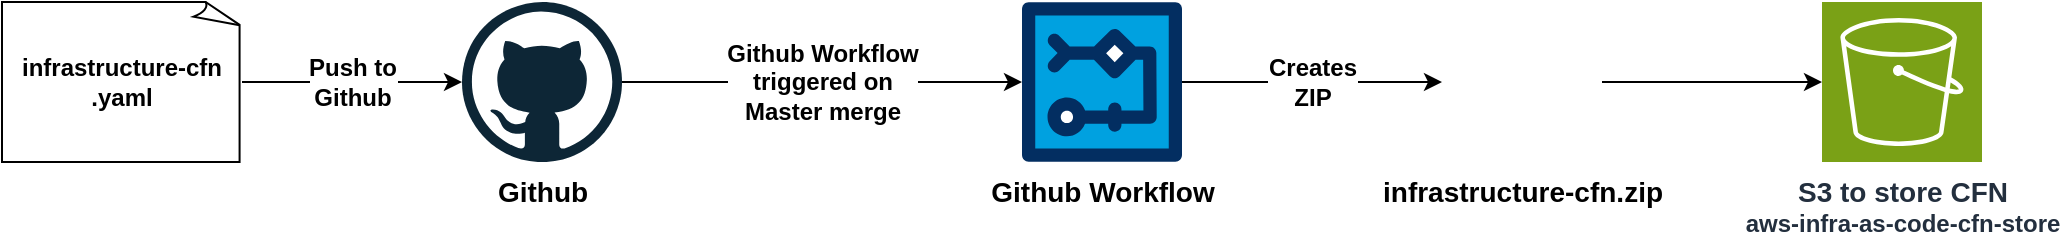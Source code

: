 <mxfile version="24.2.2" type="device">
  <diagram name="Page-1" id="jx741WVj_RJFd6O5MR8i">
    <mxGraphModel dx="2412" dy="810" grid="1" gridSize="10" guides="1" tooltips="1" connect="1" arrows="1" fold="1" page="1" pageScale="1" pageWidth="850" pageHeight="1100" math="0" shadow="0">
      <root>
        <mxCell id="0" />
        <mxCell id="1" parent="0" />
        <mxCell id="x_3VOnPhglZwVYIp-Xem-1" value="&lt;b&gt;&lt;font style=&quot;font-size: 14px;&quot;&gt;S3 to store CFN&lt;br&gt;&lt;/font&gt;aws-infra-as-code-cfn-store&lt;/b&gt;" style="sketch=0;points=[[0,0,0],[0.25,0,0],[0.5,0,0],[0.75,0,0],[1,0,0],[0,1,0],[0.25,1,0],[0.5,1,0],[0.75,1,0],[1,1,0],[0,0.25,0],[0,0.5,0],[0,0.75,0],[1,0.25,0],[1,0.5,0],[1,0.75,0]];outlineConnect=0;fontColor=#232F3E;fillColor=#7AA116;strokeColor=#ffffff;dashed=0;verticalLabelPosition=bottom;verticalAlign=top;align=center;html=1;fontSize=12;fontStyle=0;aspect=fixed;shape=mxgraph.aws4.resourceIcon;resIcon=mxgraph.aws4.s3;" vertex="1" parent="1">
          <mxGeometry x="280" y="120" width="80" height="80" as="geometry" />
        </mxCell>
        <mxCell id="x_3VOnPhglZwVYIp-Xem-5" value="&lt;font style=&quot;font-size: 14px;&quot;&gt;&lt;b&gt;infrastructure-cfn.zip&lt;/b&gt;&lt;/font&gt;" style="shape=image;html=1;verticalAlign=top;verticalLabelPosition=bottom;labelBackgroundColor=#ffffff;imageAspect=0;aspect=fixed;image=https://cdn4.iconfinder.com/data/icons/file-extension-names-vol-8/512/2-128.png" vertex="1" parent="1">
          <mxGeometry x="90" y="120" width="80" height="80" as="geometry" />
        </mxCell>
        <mxCell id="x_3VOnPhglZwVYIp-Xem-7" style="edgeStyle=orthogonalEdgeStyle;rounded=0;orthogonalLoop=1;jettySize=auto;html=1;entryX=0;entryY=0.5;entryDx=0;entryDy=0;entryPerimeter=0;" edge="1" parent="1" source="x_3VOnPhglZwVYIp-Xem-5" target="x_3VOnPhglZwVYIp-Xem-1">
          <mxGeometry relative="1" as="geometry" />
        </mxCell>
        <mxCell id="x_3VOnPhglZwVYIp-Xem-8" value="&lt;font style=&quot;font-size: 12px;&quot;&gt;&lt;b&gt;Push to&lt;br&gt;Github&lt;/b&gt;&lt;/font&gt;" style="edgeStyle=orthogonalEdgeStyle;rounded=0;orthogonalLoop=1;jettySize=auto;html=1;" edge="1" parent="1" source="x_3VOnPhglZwVYIp-Xem-9" target="x_3VOnPhglZwVYIp-Xem-11">
          <mxGeometry relative="1" as="geometry" />
        </mxCell>
        <mxCell id="x_3VOnPhglZwVYIp-Xem-9" value="&lt;b&gt;infrastructure-cfn&lt;/b&gt;&lt;br&gt;&lt;div&gt;&lt;b&gt;.yaml&lt;/b&gt;&lt;/div&gt;" style="whiteSpace=wrap;html=1;shape=mxgraph.basic.document" vertex="1" parent="1">
          <mxGeometry x="-630" y="120" width="120" height="80" as="geometry" />
        </mxCell>
        <mxCell id="x_3VOnPhglZwVYIp-Xem-10" value="&lt;font style=&quot;font-size: 12px;&quot;&gt;&lt;b&gt;Github Workflow&lt;br&gt;triggered on&lt;br&gt;Master merge&lt;/b&gt;&lt;/font&gt;" style="edgeStyle=orthogonalEdgeStyle;rounded=0;orthogonalLoop=1;jettySize=auto;html=1;" edge="1" parent="1" source="x_3VOnPhglZwVYIp-Xem-11" target="x_3VOnPhglZwVYIp-Xem-12">
          <mxGeometry relative="1" as="geometry" />
        </mxCell>
        <mxCell id="x_3VOnPhglZwVYIp-Xem-11" value="&lt;font style=&quot;font-size: 14px;&quot;&gt;&lt;b&gt;Github&lt;/b&gt;&lt;/font&gt;" style="dashed=0;outlineConnect=0;html=1;align=center;labelPosition=center;verticalLabelPosition=bottom;verticalAlign=top;shape=mxgraph.weblogos.github" vertex="1" parent="1">
          <mxGeometry x="-400" y="120" width="80" height="80" as="geometry" />
        </mxCell>
        <mxCell id="x_3VOnPhglZwVYIp-Xem-13" value="&lt;font style=&quot;font-size: 12px;&quot;&gt;&lt;b&gt;Creates&lt;br&gt;ZIP&lt;/b&gt;&lt;/font&gt;" style="edgeStyle=orthogonalEdgeStyle;rounded=0;orthogonalLoop=1;jettySize=auto;html=1;entryX=0;entryY=0.5;entryDx=0;entryDy=0;" edge="1" parent="1" source="x_3VOnPhglZwVYIp-Xem-12" target="x_3VOnPhglZwVYIp-Xem-5">
          <mxGeometry relative="1" as="geometry" />
        </mxCell>
        <mxCell id="x_3VOnPhglZwVYIp-Xem-12" value="&lt;font style=&quot;font-size: 14px;&quot;&gt;&lt;b&gt;Github Workflow&lt;/b&gt;&lt;/font&gt;" style="verticalLabelPosition=bottom;aspect=fixed;html=1;shape=mxgraph.salesforce.workflow;labelPosition=center;align=center;verticalAlign=top;" vertex="1" parent="1">
          <mxGeometry x="-120" y="120" width="80" height="80" as="geometry" />
        </mxCell>
      </root>
    </mxGraphModel>
  </diagram>
</mxfile>
